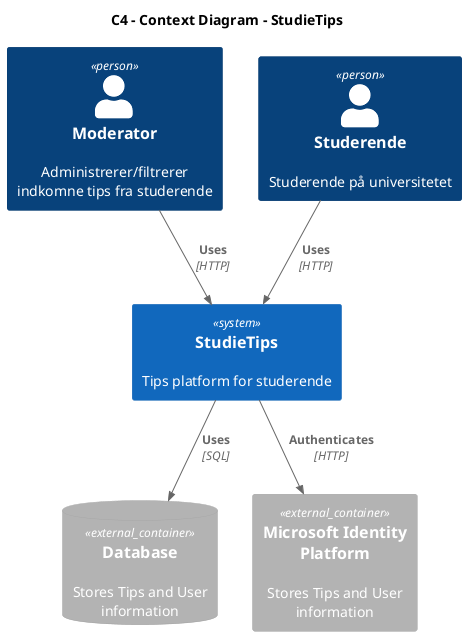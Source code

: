 @startuml System Context Diagram
!include <C4/C4_Container>

title C4 - Context Diagram - StudieTips

Person(mod, "Moderator", "Administrerer/filtrerer indkomne tips fra studerende")
Person(student, "Studerende", "Studerende på universitetet")

System(StudieTips, "StudieTips", "Tips platform for studerende")

ContainerDb_Ext(Database, "Database","","Stores Tips and User information")
Container_Ext(MIP, "Microsoft Identity Platform","","Stores Tips and User information")

Rel(mod, StudieTips, "Uses", "HTTP")
Rel(student, StudieTips, "Uses", "HTTP")
Rel(StudieTips, Database, "Uses", "SQL")
Rel(StudieTips, MIP, "Authenticates", "HTTP")

@enduml
